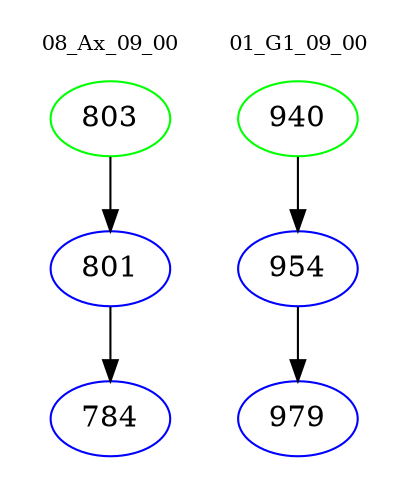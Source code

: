 digraph{
subgraph cluster_0 {
color = white
label = "08_Ax_09_00";
fontsize=10;
T0_803 [label="803", color="green"]
T0_803 -> T0_801 [color="black"]
T0_801 [label="801", color="blue"]
T0_801 -> T0_784 [color="black"]
T0_784 [label="784", color="blue"]
}
subgraph cluster_1 {
color = white
label = "01_G1_09_00";
fontsize=10;
T1_940 [label="940", color="green"]
T1_940 -> T1_954 [color="black"]
T1_954 [label="954", color="blue"]
T1_954 -> T1_979 [color="black"]
T1_979 [label="979", color="blue"]
}
}
